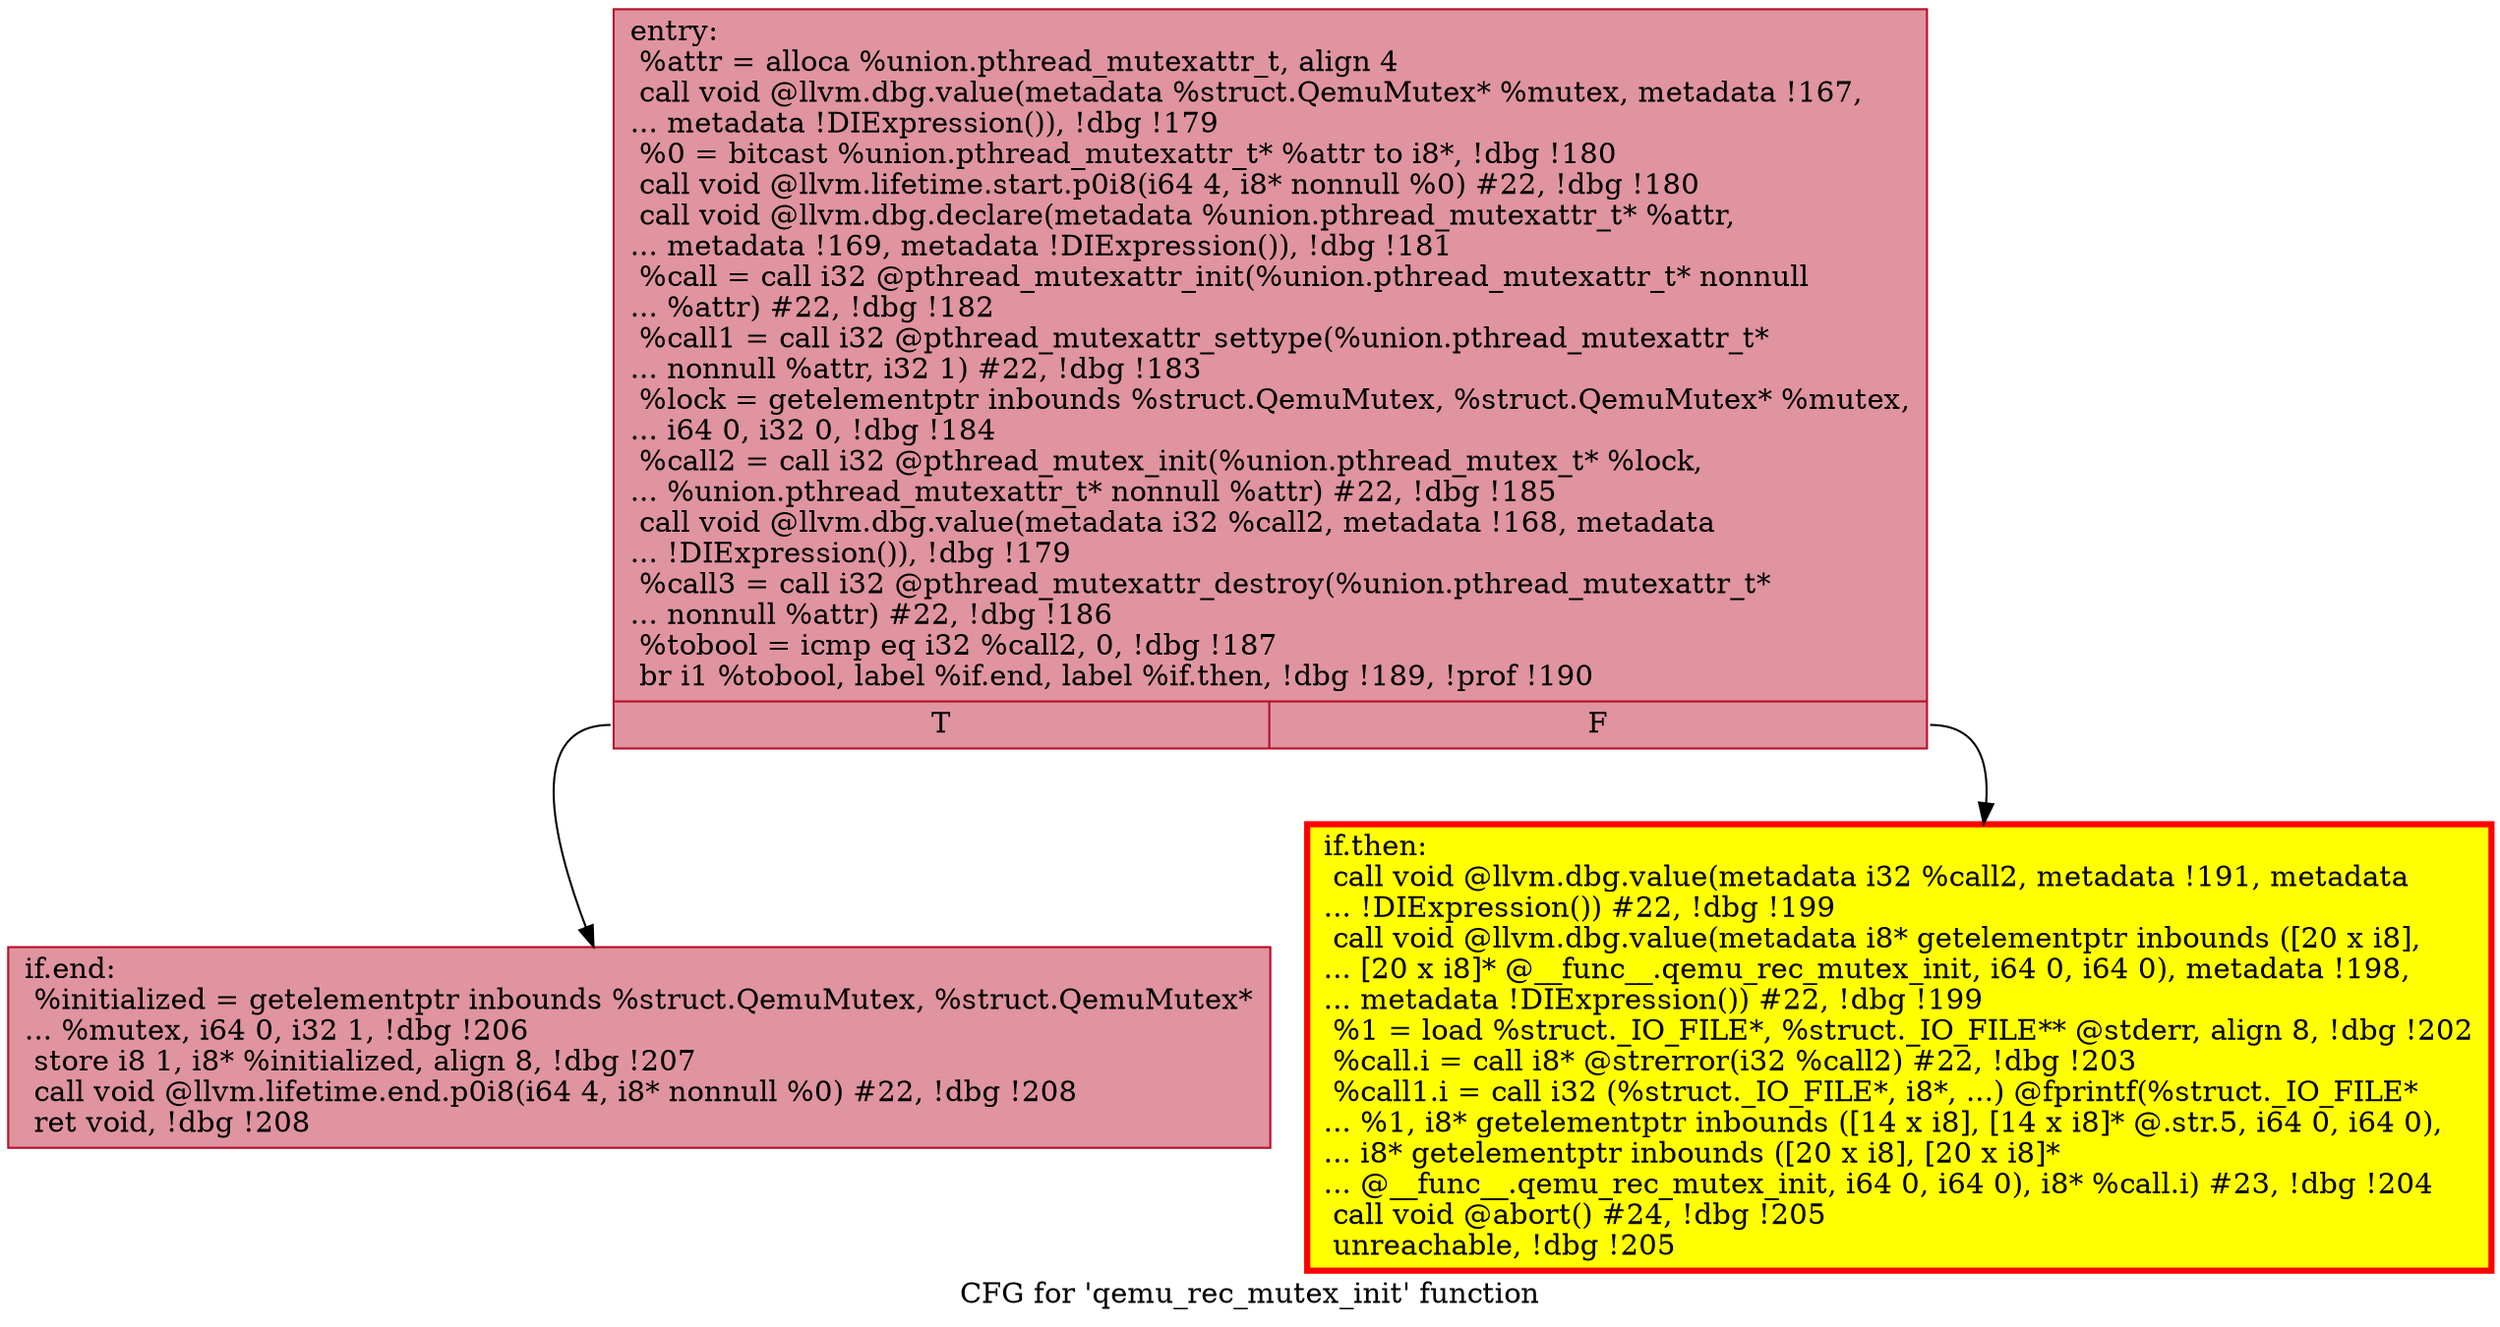 digraph "CFG for 'qemu_rec_mutex_init' function" {
	label="CFG for 'qemu_rec_mutex_init' function";

	Node0x5613f19db170 [shape=record,color="#b70d28ff", style=filled, fillcolor="#b70d2870",label="{entry:\l  %attr = alloca %union.pthread_mutexattr_t, align 4\l  call void @llvm.dbg.value(metadata %struct.QemuMutex* %mutex, metadata !167,\l... metadata !DIExpression()), !dbg !179\l  %0 = bitcast %union.pthread_mutexattr_t* %attr to i8*, !dbg !180\l  call void @llvm.lifetime.start.p0i8(i64 4, i8* nonnull %0) #22, !dbg !180\l  call void @llvm.dbg.declare(metadata %union.pthread_mutexattr_t* %attr,\l... metadata !169, metadata !DIExpression()), !dbg !181\l  %call = call i32 @pthread_mutexattr_init(%union.pthread_mutexattr_t* nonnull\l... %attr) #22, !dbg !182\l  %call1 = call i32 @pthread_mutexattr_settype(%union.pthread_mutexattr_t*\l... nonnull %attr, i32 1) #22, !dbg !183\l  %lock = getelementptr inbounds %struct.QemuMutex, %struct.QemuMutex* %mutex,\l... i64 0, i32 0, !dbg !184\l  %call2 = call i32 @pthread_mutex_init(%union.pthread_mutex_t* %lock,\l... %union.pthread_mutexattr_t* nonnull %attr) #22, !dbg !185\l  call void @llvm.dbg.value(metadata i32 %call2, metadata !168, metadata\l... !DIExpression()), !dbg !179\l  %call3 = call i32 @pthread_mutexattr_destroy(%union.pthread_mutexattr_t*\l... nonnull %attr) #22, !dbg !186\l  %tobool = icmp eq i32 %call2, 0, !dbg !187\l  br i1 %tobool, label %if.end, label %if.then, !dbg !189, !prof !190\l|{<s0>T|<s1>F}}"];
	Node0x5613f19db170:s0 -> Node0x5613f19e0000;
	Node0x5613f19db170:s1 -> Node0x5613f19dffb0;
	Node0x5613f19dffb0 [shape=record,penwidth=3.0, style="filled", color="red", fillcolor="yellow",label="{if.then:                                          \l  call void @llvm.dbg.value(metadata i32 %call2, metadata !191, metadata\l... !DIExpression()) #22, !dbg !199\l  call void @llvm.dbg.value(metadata i8* getelementptr inbounds ([20 x i8],\l... [20 x i8]* @__func__.qemu_rec_mutex_init, i64 0, i64 0), metadata !198,\l... metadata !DIExpression()) #22, !dbg !199\l  %1 = load %struct._IO_FILE*, %struct._IO_FILE** @stderr, align 8, !dbg !202\l  %call.i = call i8* @strerror(i32 %call2) #22, !dbg !203\l  %call1.i = call i32 (%struct._IO_FILE*, i8*, ...) @fprintf(%struct._IO_FILE*\l... %1, i8* getelementptr inbounds ([14 x i8], [14 x i8]* @.str.5, i64 0, i64 0),\l... i8* getelementptr inbounds ([20 x i8], [20 x i8]*\l... @__func__.qemu_rec_mutex_init, i64 0, i64 0), i8* %call.i) #23, !dbg !204\l  call void @abort() #24, !dbg !205\l  unreachable, !dbg !205\l}"];
	Node0x5613f19e0000 [shape=record,color="#b70d28ff", style=filled, fillcolor="#b70d2870",label="{if.end:                                           \l  %initialized = getelementptr inbounds %struct.QemuMutex, %struct.QemuMutex*\l... %mutex, i64 0, i32 1, !dbg !206\l  store i8 1, i8* %initialized, align 8, !dbg !207\l  call void @llvm.lifetime.end.p0i8(i64 4, i8* nonnull %0) #22, !dbg !208\l  ret void, !dbg !208\l}"];
}
